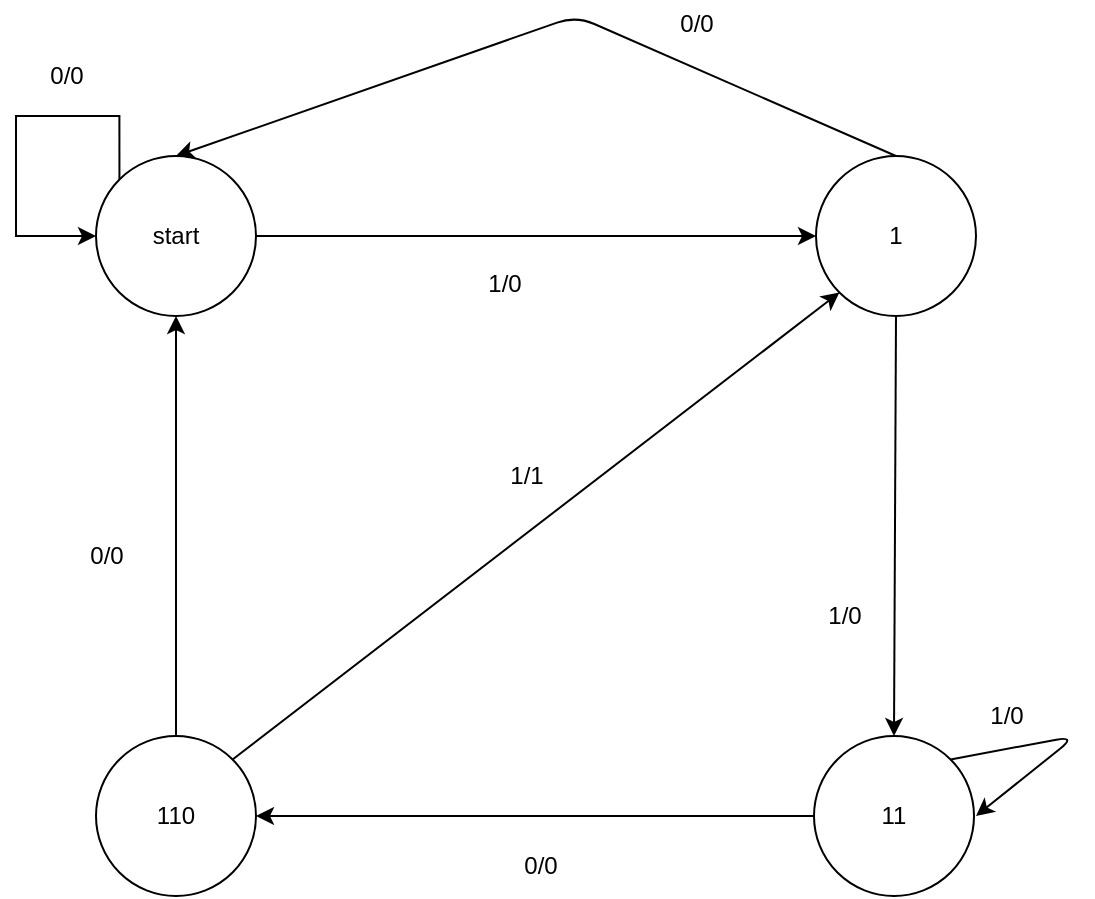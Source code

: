 <mxfile version="12.5.5" type="device"><diagram id="oI7GZLg5wj7YxtUY9OkO" name="Page-1"><mxGraphModel dx="1422" dy="768" grid="1" gridSize="10" guides="1" tooltips="1" connect="1" arrows="1" fold="1" page="1" pageScale="1" pageWidth="850" pageHeight="1100" math="0" shadow="0"><root><mxCell id="0"/><mxCell id="1" parent="0"/><mxCell id="fCiKDU11eH1CF2GJY7Tj-1" value="start" style="ellipse;whiteSpace=wrap;html=1;aspect=fixed;" vertex="1" parent="1"><mxGeometry x="280" y="170" width="80" height="80" as="geometry"/></mxCell><mxCell id="fCiKDU11eH1CF2GJY7Tj-3" value="1" style="ellipse;whiteSpace=wrap;html=1;aspect=fixed;" vertex="1" parent="1"><mxGeometry x="640" y="170" width="80" height="80" as="geometry"/></mxCell><mxCell id="fCiKDU11eH1CF2GJY7Tj-4" value="11" style="ellipse;whiteSpace=wrap;html=1;aspect=fixed;" vertex="1" parent="1"><mxGeometry x="639" y="460" width="80" height="80" as="geometry"/></mxCell><mxCell id="fCiKDU11eH1CF2GJY7Tj-5" value="110" style="ellipse;whiteSpace=wrap;html=1;aspect=fixed;" vertex="1" parent="1"><mxGeometry x="280" y="460" width="80" height="80" as="geometry"/></mxCell><mxCell id="fCiKDU11eH1CF2GJY7Tj-6" value="" style="endArrow=classic;html=1;exitX=1;exitY=0.5;exitDx=0;exitDy=0;entryX=0;entryY=0.5;entryDx=0;entryDy=0;" edge="1" parent="1" source="fCiKDU11eH1CF2GJY7Tj-1" target="fCiKDU11eH1CF2GJY7Tj-3"><mxGeometry width="50" height="50" relative="1" as="geometry"><mxPoint x="280" y="610" as="sourcePoint"/><mxPoint x="330" y="560" as="targetPoint"/></mxGeometry></mxCell><mxCell id="fCiKDU11eH1CF2GJY7Tj-7" value="" style="endArrow=classic;html=1;exitX=0.5;exitY=1;exitDx=0;exitDy=0;entryX=0.5;entryY=0;entryDx=0;entryDy=0;" edge="1" parent="1" source="fCiKDU11eH1CF2GJY7Tj-3" target="fCiKDU11eH1CF2GJY7Tj-4"><mxGeometry width="50" height="50" relative="1" as="geometry"><mxPoint x="670" y="340" as="sourcePoint"/><mxPoint x="720" y="290" as="targetPoint"/></mxGeometry></mxCell><mxCell id="fCiKDU11eH1CF2GJY7Tj-8" value="" style="endArrow=classic;html=1;exitX=0;exitY=0.5;exitDx=0;exitDy=0;entryX=1;entryY=0.5;entryDx=0;entryDy=0;" edge="1" parent="1" source="fCiKDU11eH1CF2GJY7Tj-4" target="fCiKDU11eH1CF2GJY7Tj-5"><mxGeometry width="50" height="50" relative="1" as="geometry"><mxPoint x="560" y="540" as="sourcePoint"/><mxPoint x="610" y="490" as="targetPoint"/></mxGeometry></mxCell><mxCell id="fCiKDU11eH1CF2GJY7Tj-9" value="" style="endArrow=classic;html=1;exitX=1;exitY=0;exitDx=0;exitDy=0;entryX=0;entryY=1;entryDx=0;entryDy=0;" edge="1" parent="1" source="fCiKDU11eH1CF2GJY7Tj-5" target="fCiKDU11eH1CF2GJY7Tj-3"><mxGeometry width="50" height="50" relative="1" as="geometry"><mxPoint x="280" y="610" as="sourcePoint"/><mxPoint x="330" y="560" as="targetPoint"/></mxGeometry></mxCell><mxCell id="fCiKDU11eH1CF2GJY7Tj-10" value="" style="endArrow=classic;html=1;exitX=0.5;exitY=0;exitDx=0;exitDy=0;entryX=0.5;entryY=1;entryDx=0;entryDy=0;" edge="1" parent="1" source="fCiKDU11eH1CF2GJY7Tj-5" target="fCiKDU11eH1CF2GJY7Tj-1"><mxGeometry width="50" height="50" relative="1" as="geometry"><mxPoint x="260" y="460" as="sourcePoint"/><mxPoint x="310" y="410" as="targetPoint"/></mxGeometry></mxCell><mxCell id="fCiKDU11eH1CF2GJY7Tj-11" value="" style="endArrow=classic;html=1;exitX=0.5;exitY=0;exitDx=0;exitDy=0;entryX=0.5;entryY=0;entryDx=0;entryDy=0;" edge="1" parent="1" source="fCiKDU11eH1CF2GJY7Tj-3" target="fCiKDU11eH1CF2GJY7Tj-1"><mxGeometry width="50" height="50" relative="1" as="geometry"><mxPoint x="670" y="160" as="sourcePoint"/><mxPoint x="720" y="110" as="targetPoint"/><Array as="points"><mxPoint x="520" y="100"/></Array></mxGeometry></mxCell><mxCell id="fCiKDU11eH1CF2GJY7Tj-12" value="1/0" style="text;html=1;align=center;verticalAlign=middle;resizable=0;points=[];autosize=1;" vertex="1" parent="1"><mxGeometry x="469" y="224" width="30" height="20" as="geometry"/></mxCell><mxCell id="fCiKDU11eH1CF2GJY7Tj-13" value="0/0" style="text;html=1;align=center;verticalAlign=middle;resizable=0;points=[];autosize=1;" vertex="1" parent="1"><mxGeometry x="565" y="94" width="30" height="20" as="geometry"/></mxCell><mxCell id="fCiKDU11eH1CF2GJY7Tj-14" value="1/0" style="text;html=1;align=center;verticalAlign=middle;resizable=0;points=[];autosize=1;" vertex="1" parent="1"><mxGeometry x="639" y="390" width="30" height="20" as="geometry"/></mxCell><mxCell id="fCiKDU11eH1CF2GJY7Tj-15" value="" style="endArrow=classic;html=1;exitX=1;exitY=0;exitDx=0;exitDy=0;" edge="1" parent="1" source="fCiKDU11eH1CF2GJY7Tj-4"><mxGeometry width="50" height="50" relative="1" as="geometry"><mxPoint x="730" y="500" as="sourcePoint"/><mxPoint x="720" y="500" as="targetPoint"/><Array as="points"><mxPoint x="770" y="460"/></Array></mxGeometry></mxCell><mxCell id="fCiKDU11eH1CF2GJY7Tj-17" value="1/0" style="text;html=1;align=center;verticalAlign=middle;resizable=0;points=[];autosize=1;" vertex="1" parent="1"><mxGeometry x="720" y="440" width="30" height="20" as="geometry"/></mxCell><mxCell id="fCiKDU11eH1CF2GJY7Tj-19" value="0/0" style="text;html=1;align=center;verticalAlign=middle;resizable=0;points=[];autosize=1;" vertex="1" parent="1"><mxGeometry x="487" y="515" width="30" height="20" as="geometry"/></mxCell><mxCell id="fCiKDU11eH1CF2GJY7Tj-20" value="1/1" style="text;html=1;align=center;verticalAlign=middle;resizable=0;points=[];autosize=1;" vertex="1" parent="1"><mxGeometry x="480" y="320" width="30" height="20" as="geometry"/></mxCell><mxCell id="fCiKDU11eH1CF2GJY7Tj-21" value="0/0" style="text;html=1;align=center;verticalAlign=middle;resizable=0;points=[];autosize=1;" vertex="1" parent="1"><mxGeometry x="270" y="360" width="30" height="20" as="geometry"/></mxCell><mxCell id="fCiKDU11eH1CF2GJY7Tj-22" style="edgeStyle=orthogonalEdgeStyle;rounded=0;orthogonalLoop=1;jettySize=auto;html=1;exitX=0;exitY=0;exitDx=0;exitDy=0;entryX=0;entryY=0.5;entryDx=0;entryDy=0;" edge="1" parent="1" source="fCiKDU11eH1CF2GJY7Tj-1" target="fCiKDU11eH1CF2GJY7Tj-1"><mxGeometry relative="1" as="geometry"><Array as="points"><mxPoint x="292" y="150"/><mxPoint x="240" y="150"/><mxPoint x="240" y="210"/></Array></mxGeometry></mxCell><mxCell id="fCiKDU11eH1CF2GJY7Tj-23" value="0/0" style="text;html=1;align=center;verticalAlign=middle;resizable=0;points=[];autosize=1;" vertex="1" parent="1"><mxGeometry x="250" y="120" width="30" height="20" as="geometry"/></mxCell></root></mxGraphModel></diagram></mxfile>